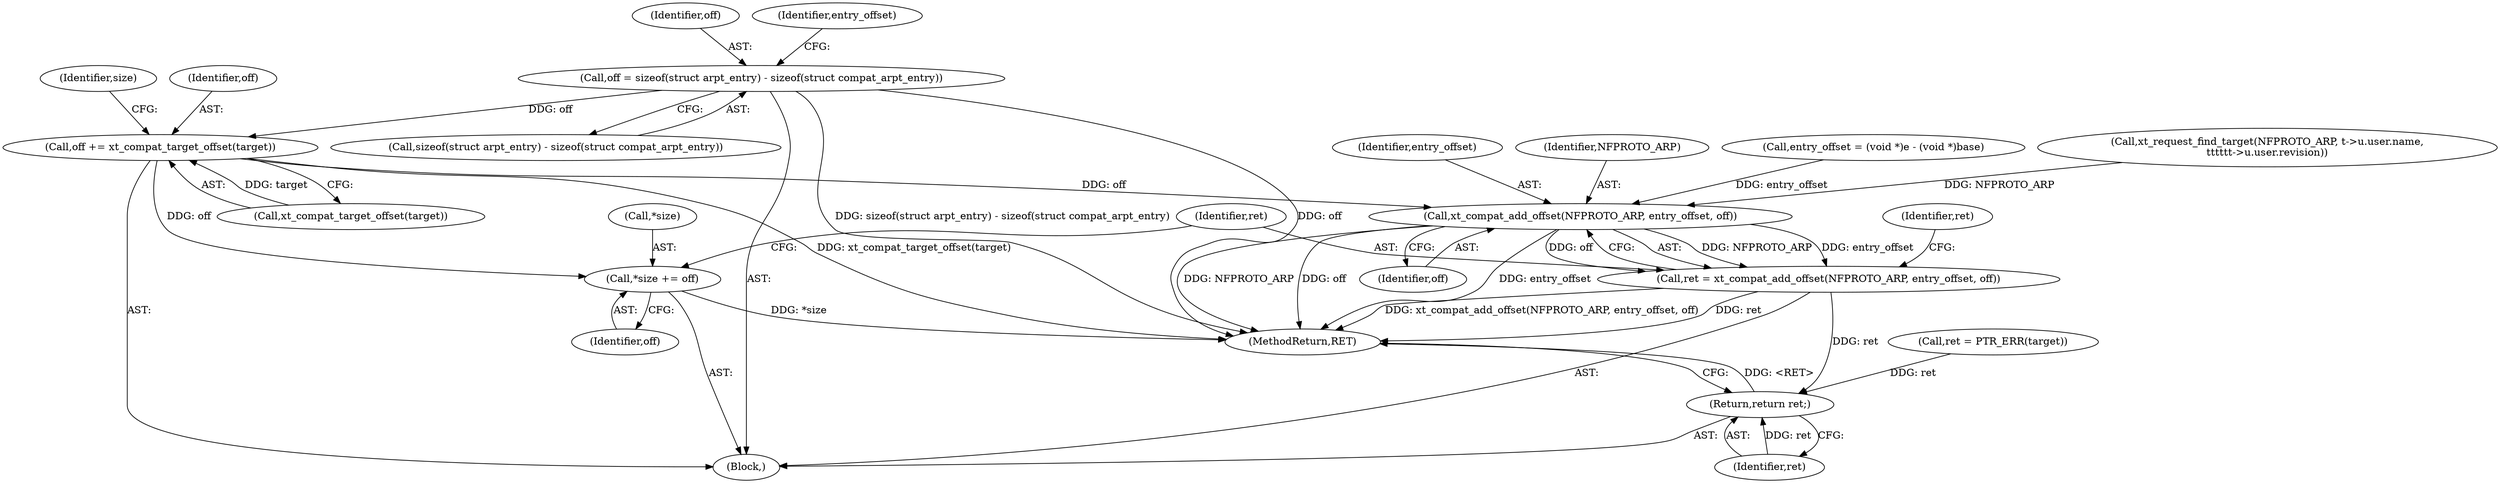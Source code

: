 digraph "0_linux_ce683e5f9d045e5d67d1312a42b359cb2ab2a13c@API" {
"1000173" [label="(Call,off = sizeof(struct arpt_entry) - sizeof(struct compat_arpt_entry))"];
"1000238" [label="(Call,off += xt_compat_target_offset(target))"];
"1000242" [label="(Call,*size += off)"];
"1000248" [label="(Call,xt_compat_add_offset(NFPROTO_ARP, entry_offset, off))"];
"1000246" [label="(Call,ret = xt_compat_add_offset(NFPROTO_ARP, entry_offset, off))"];
"1000332" [label="(Return,return ret;)"];
"1000224" [label="(Call,ret = PTR_ERR(target))"];
"1000173" [label="(Call,off = sizeof(struct arpt_entry) - sizeof(struct compat_arpt_entry))"];
"1000239" [label="(Identifier,off)"];
"1000195" [label="(Call,xt_request_find_target(NFPROTO_ARP, t->u.user.name,\n\t\t\t\t\tt->u.user.revision))"];
"1000253" [label="(Identifier,ret)"];
"1000247" [label="(Identifier,ret)"];
"1000333" [label="(Identifier,ret)"];
"1000174" [label="(Identifier,off)"];
"1000251" [label="(Identifier,off)"];
"1000250" [label="(Identifier,entry_offset)"];
"1000240" [label="(Call,xt_compat_target_offset(target))"];
"1000248" [label="(Call,xt_compat_add_offset(NFPROTO_ARP, entry_offset, off))"];
"1000244" [label="(Identifier,size)"];
"1000249" [label="(Identifier,NFPROTO_ARP)"];
"1000111" [label="(Block,)"];
"1000332" [label="(Return,return ret;)"];
"1000245" [label="(Identifier,off)"];
"1000242" [label="(Call,*size += off)"];
"1000175" [label="(Call,sizeof(struct arpt_entry) - sizeof(struct compat_arpt_entry))"];
"1000180" [label="(Call,entry_offset = (void *)e - (void *)base)"];
"1000238" [label="(Call,off += xt_compat_target_offset(target))"];
"1000243" [label="(Call,*size)"];
"1000334" [label="(MethodReturn,RET)"];
"1000246" [label="(Call,ret = xt_compat_add_offset(NFPROTO_ARP, entry_offset, off))"];
"1000181" [label="(Identifier,entry_offset)"];
"1000173" -> "1000111"  [label="AST: "];
"1000173" -> "1000175"  [label="CFG: "];
"1000174" -> "1000173"  [label="AST: "];
"1000175" -> "1000173"  [label="AST: "];
"1000181" -> "1000173"  [label="CFG: "];
"1000173" -> "1000334"  [label="DDG: off"];
"1000173" -> "1000334"  [label="DDG: sizeof(struct arpt_entry) - sizeof(struct compat_arpt_entry)"];
"1000173" -> "1000238"  [label="DDG: off"];
"1000238" -> "1000111"  [label="AST: "];
"1000238" -> "1000240"  [label="CFG: "];
"1000239" -> "1000238"  [label="AST: "];
"1000240" -> "1000238"  [label="AST: "];
"1000244" -> "1000238"  [label="CFG: "];
"1000238" -> "1000334"  [label="DDG: xt_compat_target_offset(target)"];
"1000240" -> "1000238"  [label="DDG: target"];
"1000238" -> "1000242"  [label="DDG: off"];
"1000238" -> "1000248"  [label="DDG: off"];
"1000242" -> "1000111"  [label="AST: "];
"1000242" -> "1000245"  [label="CFG: "];
"1000243" -> "1000242"  [label="AST: "];
"1000245" -> "1000242"  [label="AST: "];
"1000247" -> "1000242"  [label="CFG: "];
"1000242" -> "1000334"  [label="DDG: *size"];
"1000248" -> "1000246"  [label="AST: "];
"1000248" -> "1000251"  [label="CFG: "];
"1000249" -> "1000248"  [label="AST: "];
"1000250" -> "1000248"  [label="AST: "];
"1000251" -> "1000248"  [label="AST: "];
"1000246" -> "1000248"  [label="CFG: "];
"1000248" -> "1000334"  [label="DDG: off"];
"1000248" -> "1000334"  [label="DDG: entry_offset"];
"1000248" -> "1000334"  [label="DDG: NFPROTO_ARP"];
"1000248" -> "1000246"  [label="DDG: NFPROTO_ARP"];
"1000248" -> "1000246"  [label="DDG: entry_offset"];
"1000248" -> "1000246"  [label="DDG: off"];
"1000195" -> "1000248"  [label="DDG: NFPROTO_ARP"];
"1000180" -> "1000248"  [label="DDG: entry_offset"];
"1000246" -> "1000111"  [label="AST: "];
"1000247" -> "1000246"  [label="AST: "];
"1000253" -> "1000246"  [label="CFG: "];
"1000246" -> "1000334"  [label="DDG: xt_compat_add_offset(NFPROTO_ARP, entry_offset, off)"];
"1000246" -> "1000334"  [label="DDG: ret"];
"1000246" -> "1000332"  [label="DDG: ret"];
"1000332" -> "1000111"  [label="AST: "];
"1000332" -> "1000333"  [label="CFG: "];
"1000333" -> "1000332"  [label="AST: "];
"1000334" -> "1000332"  [label="CFG: "];
"1000332" -> "1000334"  [label="DDG: <RET>"];
"1000333" -> "1000332"  [label="DDG: ret"];
"1000224" -> "1000332"  [label="DDG: ret"];
}
